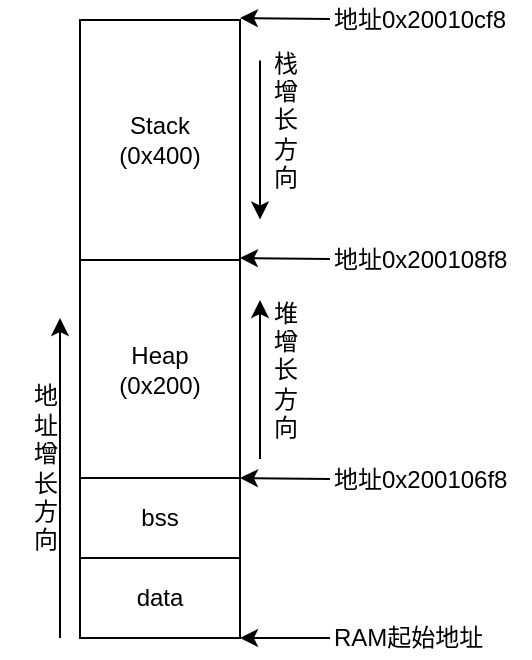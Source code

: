 <mxfile version="14.6.13" type="device"><diagram id="C5RBs43oDa-KdzZeNtuy" name="Page-1"><mxGraphModel dx="1731" dy="680" grid="1" gridSize="10" guides="1" tooltips="1" connect="1" arrows="1" fold="1" page="1" pageScale="1" pageWidth="413" pageHeight="291" math="0" shadow="0"><root><mxCell id="WIyWlLk6GJQsqaUBKTNV-0"/><mxCell id="WIyWlLk6GJQsqaUBKTNV-1" parent="WIyWlLk6GJQsqaUBKTNV-0"/><mxCell id="pcr-LYBgGQz-QZL6nZT--0" value="data" style="rounded=0;whiteSpace=wrap;html=1;" vertex="1" parent="WIyWlLk6GJQsqaUBKTNV-1"><mxGeometry x="-760" y="309" width="80" height="40" as="geometry"/></mxCell><mxCell id="pcr-LYBgGQz-QZL6nZT--1" value="bss" style="rounded=0;whiteSpace=wrap;html=1;" vertex="1" parent="WIyWlLk6GJQsqaUBKTNV-1"><mxGeometry x="-760" y="269" width="80" height="40" as="geometry"/></mxCell><mxCell id="pcr-LYBgGQz-QZL6nZT--2" value="Heap&lt;br&gt;(0x200)" style="rounded=0;whiteSpace=wrap;html=1;" vertex="1" parent="WIyWlLk6GJQsqaUBKTNV-1"><mxGeometry x="-760" y="160" width="80" height="109" as="geometry"/></mxCell><mxCell id="pcr-LYBgGQz-QZL6nZT--3" value="Stack&lt;br&gt;(0x400)" style="rounded=0;whiteSpace=wrap;html=1;" vertex="1" parent="WIyWlLk6GJQsqaUBKTNV-1"><mxGeometry x="-760" y="40" width="80" height="120" as="geometry"/></mxCell><mxCell id="pcr-LYBgGQz-QZL6nZT--4" value="" style="endArrow=classic;html=1;" edge="1" parent="WIyWlLk6GJQsqaUBKTNV-1"><mxGeometry width="50" height="50" relative="1" as="geometry"><mxPoint x="-770" y="349" as="sourcePoint"/><mxPoint x="-770" y="189" as="targetPoint"/></mxGeometry></mxCell><mxCell id="pcr-LYBgGQz-QZL6nZT--5" value="" style="rounded=0;orthogonalLoop=1;jettySize=auto;html=1;entryX=1;entryY=1;entryDx=0;entryDy=0;" edge="1" parent="WIyWlLk6GJQsqaUBKTNV-1" source="pcr-LYBgGQz-QZL6nZT--6" target="pcr-LYBgGQz-QZL6nZT--0"><mxGeometry relative="1" as="geometry"/></mxCell><mxCell id="pcr-LYBgGQz-QZL6nZT--6" value="RAM起始地址" style="text;html=1;align=left;verticalAlign=middle;resizable=0;points=[];autosize=1;strokeColor=none;" vertex="1" parent="WIyWlLk6GJQsqaUBKTNV-1"><mxGeometry x="-635" y="339" width="90" height="20" as="geometry"/></mxCell><mxCell id="pcr-LYBgGQz-QZL6nZT--7" value="地&lt;br&gt;址&lt;br&gt;增&lt;br&gt;长&lt;br&gt;方&lt;br&gt;向" style="text;html=1;align=right;verticalAlign=middle;resizable=0;points=[];autosize=1;strokeColor=none;" vertex="1" parent="WIyWlLk6GJQsqaUBKTNV-1"><mxGeometry x="-800" y="219" width="30" height="90" as="geometry"/></mxCell><mxCell id="pcr-LYBgGQz-QZL6nZT--8" value="" style="endArrow=classic;html=1;" edge="1" parent="WIyWlLk6GJQsqaUBKTNV-1"><mxGeometry width="50" height="50" relative="1" as="geometry"><mxPoint x="-670" y="259.5" as="sourcePoint"/><mxPoint x="-670" y="180" as="targetPoint"/></mxGeometry></mxCell><mxCell id="pcr-LYBgGQz-QZL6nZT--9" value="堆&lt;br&gt;增&lt;br&gt;长&lt;br&gt;方&lt;br&gt;向" style="text;html=1;align=left;verticalAlign=middle;resizable=0;points=[];autosize=1;strokeColor=none;" vertex="1" parent="WIyWlLk6GJQsqaUBKTNV-1"><mxGeometry x="-665" y="174.5" width="30" height="80" as="geometry"/></mxCell><mxCell id="pcr-LYBgGQz-QZL6nZT--10" value="" style="endArrow=classic;html=1;" edge="1" parent="WIyWlLk6GJQsqaUBKTNV-1"><mxGeometry width="50" height="50" relative="1" as="geometry"><mxPoint x="-670" y="60.25" as="sourcePoint"/><mxPoint x="-670" y="139.75" as="targetPoint"/></mxGeometry></mxCell><mxCell id="pcr-LYBgGQz-QZL6nZT--11" value="栈&lt;br&gt;增&lt;br&gt;长&lt;br&gt;方&lt;br&gt;向" style="text;html=1;align=left;verticalAlign=middle;resizable=0;points=[];autosize=1;strokeColor=none;" vertex="1" parent="WIyWlLk6GJQsqaUBKTNV-1"><mxGeometry x="-665" y="50" width="30" height="80" as="geometry"/></mxCell><mxCell id="pcr-LYBgGQz-QZL6nZT--12" value="" style="edgeStyle=none;rounded=0;orthogonalLoop=1;jettySize=auto;html=1;entryX=1;entryY=1;entryDx=0;entryDy=0;" edge="1" parent="WIyWlLk6GJQsqaUBKTNV-1" source="pcr-LYBgGQz-QZL6nZT--13" target="pcr-LYBgGQz-QZL6nZT--2"><mxGeometry relative="1" as="geometry"/></mxCell><mxCell id="pcr-LYBgGQz-QZL6nZT--13" value="地址0x200106f8" style="text;html=1;align=left;verticalAlign=middle;resizable=0;points=[];autosize=1;strokeColor=none;" vertex="1" parent="WIyWlLk6GJQsqaUBKTNV-1"><mxGeometry x="-635" y="260" width="100" height="20" as="geometry"/></mxCell><mxCell id="pcr-LYBgGQz-QZL6nZT--14" value="" style="edgeStyle=none;rounded=0;orthogonalLoop=1;jettySize=auto;html=1;entryX=1;entryY=1;entryDx=0;entryDy=0;" edge="1" parent="WIyWlLk6GJQsqaUBKTNV-1" source="pcr-LYBgGQz-QZL6nZT--15"><mxGeometry relative="1" as="geometry"><mxPoint x="-680" y="159" as="targetPoint"/></mxGeometry></mxCell><mxCell id="pcr-LYBgGQz-QZL6nZT--15" value="地址0x200108f8" style="text;html=1;align=left;verticalAlign=middle;resizable=0;points=[];autosize=1;strokeColor=none;" vertex="1" parent="WIyWlLk6GJQsqaUBKTNV-1"><mxGeometry x="-635" y="150" width="100" height="20" as="geometry"/></mxCell><mxCell id="pcr-LYBgGQz-QZL6nZT--16" value="" style="edgeStyle=none;rounded=0;orthogonalLoop=1;jettySize=auto;html=1;entryX=1;entryY=1;entryDx=0;entryDy=0;" edge="1" parent="WIyWlLk6GJQsqaUBKTNV-1" source="pcr-LYBgGQz-QZL6nZT--17"><mxGeometry relative="1" as="geometry"><mxPoint x="-680" y="39" as="targetPoint"/></mxGeometry></mxCell><mxCell id="pcr-LYBgGQz-QZL6nZT--17" value="地址0x20010cf8" style="text;html=1;align=left;verticalAlign=middle;resizable=0;points=[];autosize=1;strokeColor=none;" vertex="1" parent="WIyWlLk6GJQsqaUBKTNV-1"><mxGeometry x="-635" y="30" width="100" height="20" as="geometry"/></mxCell></root></mxGraphModel></diagram></mxfile>